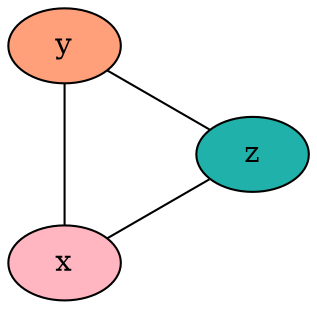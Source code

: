 graph {
graph [layout=circo]
x [style="filled", fillcolor=lightpink]
y [style="filled", fillcolor=lightsalmon]
z [style="filled", fillcolor=lightseagreen]
x -- z
x -- y
y -- z
}